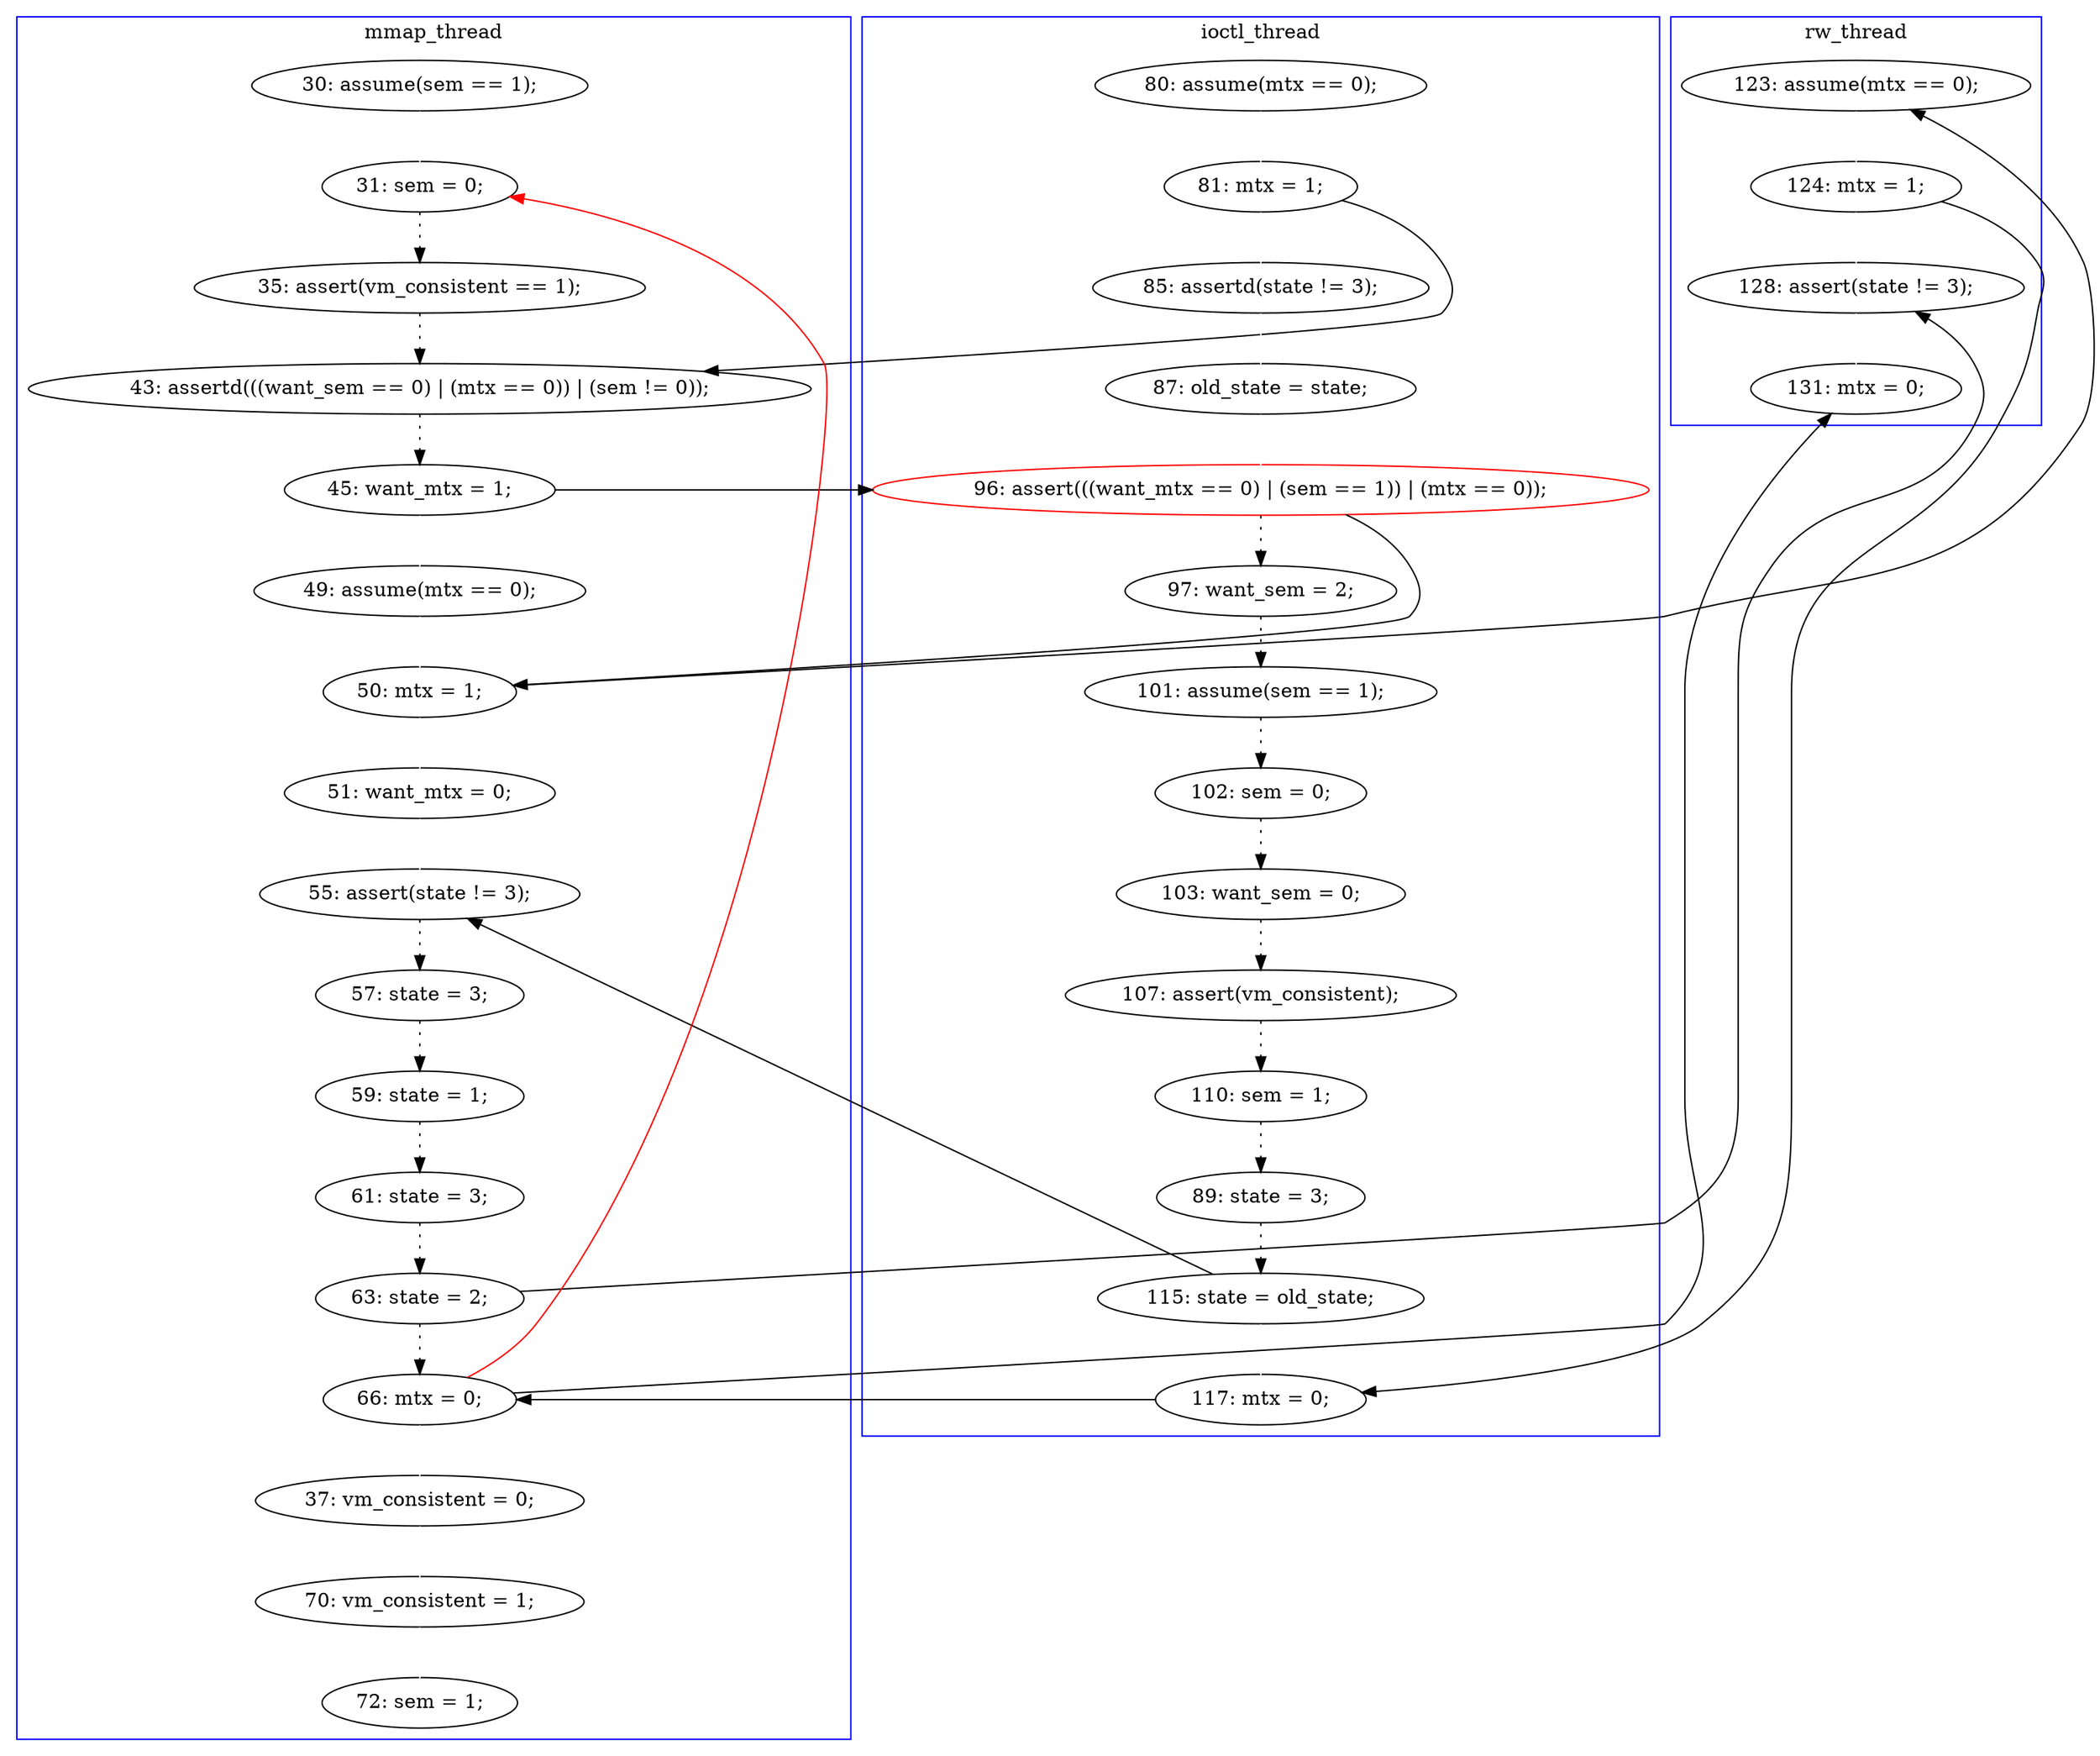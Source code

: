 digraph Counterexample {
	36 -> 53 [color = white, style = solid]
	11 -> 12 [color = white, style = solid]
	44 -> 53 [color = black, style = solid, constraint = false]
	20 -> 23 [color = black, style = dotted]
	38 -> 40 [color = black, style = solid, constraint = false]
	17 -> 18 [color = white, style = solid]
	18 -> 19 [color = white, style = solid]
	46 -> 54 [color = black, style = solid, constraint = false]
	24 -> 25 [color = black, style = dotted]
	33 -> 34 [color = black, style = dotted]
	19 -> 21 [color = white, style = solid]
	12 -> 13 [color = black, style = dotted]
	31 -> 32 [color = white, style = solid]
	35 -> 36 [color = white, style = solid]
	39 -> 46 [color = black, style = solid, constraint = false]
	46 -> 12 [color = red, style = solid, constraint = false]
	38 -> 39 [color = white, style = solid]
	30 -> 31 [color = white, style = solid]
	13 -> 20 [color = black, style = dotted]
	46 -> 47 [color = white, style = solid]
	27 -> 28 [color = black, style = dotted]
	32 -> 40 [color = white, style = solid]
	34 -> 37 [color = black, style = dotted]
	41 -> 42 [color = black, style = dotted]
	24 -> 31 [color = black, style = solid, constraint = false]
	23 -> 30 [color = white, style = solid]
	23 -> 24 [color = black, style = solid, constraint = false]
	31 -> 35 [color = black, style = solid, constraint = false]
	36 -> 39 [color = black, style = solid, constraint = false]
	21 -> 24 [color = white, style = solid]
	28 -> 29 [color = black, style = dotted]
	29 -> 33 [color = black, style = dotted]
	42 -> 43 [color = black, style = dotted]
	53 -> 54 [color = white, style = solid]
	47 -> 48 [color = white, style = solid]
	18 -> 20 [color = black, style = solid, constraint = false]
	43 -> 44 [color = black, style = dotted]
	48 -> 49 [color = white, style = solid]
	40 -> 41 [color = black, style = dotted]
	44 -> 46 [color = black, style = dotted]
	25 -> 27 [color = black, style = dotted]
	37 -> 38 [color = black, style = dotted]
	subgraph cluster3 {
		label = rw_thread
		color = blue
		53  [label = "128: assert(state != 3);"]
		54  [label = "131: mtx = 0;"]
		35  [label = "123: assume(mtx == 0);"]
		36  [label = "124: mtx = 1;"]
	}
	subgraph cluster2 {
		label = ioctl_thread
		color = blue
		25  [label = "97: want_sem = 2;"]
		28  [label = "102: sem = 0;"]
		17  [label = "80: assume(mtx == 0);"]
		21  [label = "87: old_state = state;"]
		37  [label = "89: state = 3;"]
		29  [label = "103: want_sem = 0;"]
		34  [label = "110: sem = 1;"]
		38  [label = "115: state = old_state;"]
		19  [label = "85: assertd(state != 3);"]
		39  [label = "117: mtx = 0;"]
		24  [label = "96: assert(((want_mtx == 0) | (sem == 1)) | (mtx == 0));", color = red]
		33  [label = "107: assert(vm_consistent);"]
		18  [label = "81: mtx = 1;"]
		27  [label = "101: assume(sem == 1);"]
	}
	subgraph cluster1 {
		label = mmap_thread
		color = blue
		11  [label = "30: assume(sem == 1);"]
		42  [label = "59: state = 1;"]
		41  [label = "57: state = 3;"]
		23  [label = "45: want_mtx = 1;"]
		30  [label = "49: assume(mtx == 0);"]
		20  [label = "43: assertd(((want_sem == 0) | (mtx == 0)) | (sem != 0));"]
		43  [label = "61: state = 3;"]
		49  [label = "72: sem = 1;"]
		31  [label = "50: mtx = 1;"]
		13  [label = "35: assert(vm_consistent == 1);"]
		32  [label = "51: want_mtx = 0;"]
		40  [label = "55: assert(state != 3);"]
		47  [label = "37: vm_consistent = 0;"]
		44  [label = "63: state = 2;"]
		46  [label = "66: mtx = 0;"]
		12  [label = "31: sem = 0;"]
		48  [label = "70: vm_consistent = 1;"]
	}
}